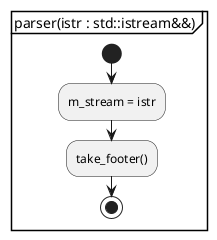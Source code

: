 @startuml parser
partition "parser(istr : std::istream&&)" {
start
	:m_stream = istr;
	:take_footer();
stop
}
@enduml

@startuml take_footer
partition "take_footer()" {
start
	:ストリームを最終行の行頭に移動;
	:require(EOF);
	:ストリームを最終行の1行前の行頭に移動;
	if (移動できなかった) then (y)
		:throw syntax_error(xref_byte_offset_not_found);
		stop
	endif
	:take_xref_byte_offset();
	:ストリームを最終行の2行前の行頭に移動;
	if (移動できなかった) then (y)
		:throw syntax_error(startxref_not_found);
		stop
	endif
	:require(startxref);
stop
}
@enduml

@startuml take_xref_byte_offset
partition "take_xref_byte_offset()" {
start
	:ignore_if_present(any_whitespace_characters_except_EOL);
	:xref_byte_offset = take_unsigned_integer();
	if (unsigned_integer_not_found の例外が出た)
		:throw xref_byte_offset_not_found();
		stop
	endif
	if (xref_byte_offset > m_xref_byte_offset の格納できる最大値) then (y)
		:throw overflow_or_underflow_error();
		stop
	endif
	:ignore_if_present(any_whitespace_characters_except_EOL | comment);
	:require(EOL);
stop
}
@enduml

@startuml require
partition "require(req_type : require_type)" {
start
	switch (req_type?)
	case (EOF)
		if (ストリームから "%%EOF" が読み取れなかった) then (y)
			:throw syntax_error(EOF_not_found);
			stop
		endif

		if (ファイル終端) then (y)
			stop
		endif

		if (次の文字が "**[EOL]**") then (y)
			stop
		endif

		:throw syntax_error(EOF_invalid);
		stop
	case (EOL)
		if (LF || CRLF || CR) then (y)
			stop
		endif

		:throw syntax_error(EOL_not_found);
		stop
	case (startxref)
		:ignore_if_present(any_whitespace_characters_except_EOL);
		if (ストリームから "startxref" が読み取れなかった) then (y)
			:throw syntax_error(startxref_not_found);
		endif
		:ignore_if_present(any_whitespace_characters_except_EOL | comment);
		:require(EOL);
	endswitch
stop
}
@enduml

@startuml ignore
partition "ignore(flags : const std::bitset<6>&)" {
start
	:flagsに指定のある空白類のみ読み飛ばす;
stop
}
@enduml

@startuml take_signed_integer
partition "take_signed_integer()" {
start
	:+ or - の符号付(あるいは無し)整数の取得;
	if (取得できなかった) then (y)
		:throw syntax_error(signed_integer_not_found);
		stop
	endif
	if (その整数 < intmax_t の最小値 || intmax_t の最大値 < その整数) then (y)
		:throw overflow_or_underflow_error();
		stop
	endif
	:return その整数;
stop
}
@enduml

@startuml take_unsigned_integer
partition "take_unsigned_integer()" {
start
	:符号のない整数の取得;
	if (取得できなかった) then (y)
		:throw syntax_error(unsigned_integer_not_found);
		stop
	endif
	if (uintmax_t の最大値 < その整数) then (y)
		:throw overflow_or_underflow_error();
		stop
	endif
	:return その整数;
stop
}
@enduml
